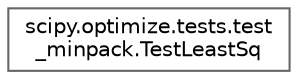 digraph "Graphical Class Hierarchy"
{
 // LATEX_PDF_SIZE
  bgcolor="transparent";
  edge [fontname=Helvetica,fontsize=10,labelfontname=Helvetica,labelfontsize=10];
  node [fontname=Helvetica,fontsize=10,shape=box,height=0.2,width=0.4];
  rankdir="LR";
  Node0 [id="Node000000",label="scipy.optimize.tests.test\l_minpack.TestLeastSq",height=0.2,width=0.4,color="grey40", fillcolor="white", style="filled",URL="$df/d74/classscipy_1_1optimize_1_1tests_1_1test__minpack_1_1TestLeastSq.html",tooltip=" "];
}
